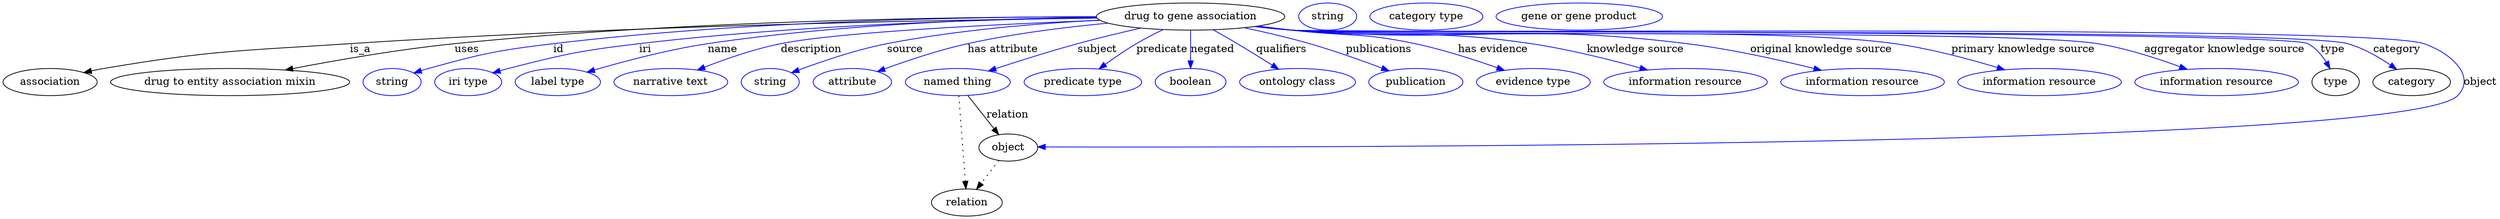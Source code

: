 digraph {
	graph [bb="0,0,3307.4,283"];
	node [label="\N"];
	"drug to gene association"	[height=0.5,
		label="drug to gene association",
		pos="1575.4,265",
		width=3.4664];
	association	[height=0.5,
		pos="62.394,178",
		width=1.7332];
	"drug to gene association" -> association	[label=is_a,
		lp="474.39,221.5",
		pos="e,106.9,190.62 1451.1,262.9 1245,260.45 819.6,252.73 460.39,229 314.64,219.37 277.41,220.4 133.39,196 128.01,195.09 122.42,194 116.85,\
192.82"];
	"drug to entity association mixin"	[height=0.5,
		pos="301.39,178",
		width=4.4052];
	"drug to gene association" -> "drug to entity association mixin"	[label=uses,
		lp="615.89,221.5",
		pos="e,374.51,194.01 1450.2,264.72 1264.2,264.61 903.88,259.87 599.39,229 526.37,221.6 444.16,207.35 384.61,195.95"];
	id	[color=blue,
		height=0.5,
		label=string,
		pos="516.39,178",
		width=1.0652];
	"drug to gene association" -> id	[color=blue,
		label=id,
		lp="737.39,221.5",
		pos="e,545.12,189.93 1450.4,264.85 1285,264.6 984.8,259.37 730.39,229 655.7,220.08 636.92,215.94 564.39,196 561.24,195.13 558,194.16 \
554.75,193.13",
		style=solid];
	iri	[color=blue,
		height=0.5,
		label="iri type",
		pos="617.39,178",
		width=1.2277];
	"drug to gene association" -> iri	[color=blue,
		label=iri,
		lp="852.39,221.5",
		pos="e,650.01,190.15 1451.1,263.32 1305.3,261.31 1056.5,254.07 844.39,229 766.23,219.76 746.68,215.39 670.39,196 666.97,195.13 663.43,\
194.16 659.9,193.14",
		style=solid];
	name	[color=blue,
		height=0.5,
		label="label type",
		pos="736.39,178",
		width=1.5707];
	"drug to gene association" -> name	[color=blue,
		label=name,
		lp="955.39,221.5",
		pos="e,775.21,191.14 1450.5,264.11 1321,262.6 1113,255.64 935.39,229 883.27,221.18 824.92,205.7 784.96,194.02",
		style=solid];
	description	[color=blue,
		height=0.5,
		label="narrative text",
		pos="886.39,178",
		width=2.0943];
	"drug to gene association" -> description	[color=blue,
		label=description,
		lp="1072.9,221.5",
		pos="e,921.66,194.04 1455.5,259.98 1320.7,254.81 1110.4,244.58 1032.4,229 997.61,222.05 959.76,208.92 931.31,197.85",
		style=solid];
	source	[color=blue,
		height=0.5,
		label=string,
		pos="1018.4,178",
		width=1.0652];
	"drug to gene association" -> source	[color=blue,
		label=source,
		lp="1196.4,221.5",
		pos="e,1046.5,190.42 1455,260.23 1374.4,256.08 1266.3,247.34 1172.4,229 1131.7,221.05 1086.8,205.66 1056,194.04",
		style=solid];
	"has attribute"	[color=blue,
		height=0.5,
		label=attribute,
		pos="1126.4,178",
		width=1.4443];
	"drug to gene association" -> "has attribute"	[color=blue,
		label="has attribute",
		lp="1326.4,221.5",
		pos="e,1159.6,191.97 1465.9,256.27 1409.7,250.99 1340.4,242.44 1279.4,229 1241.3,220.62 1199.4,206.54 1169,195.45",
		style=solid];
	subject	[color=blue,
		height=0.5,
		label="named thing",
		pos="1266.4,178",
		width=1.9318];
	"drug to gene association" -> subject	[color=blue,
		label=subject,
		lp="1451.4,221.5",
		pos="e,1307,192.7 1509,249.65 1482.9,243.69 1452.6,236.44 1425.4,229 1388.7,218.98 1347.9,206.08 1316.7,195.9",
		style=solid];
	predicate	[color=blue,
		height=0.5,
		label="predicate type",
		pos="1432.4,178",
		width=2.1665];
	"drug to gene association" -> predicate	[color=blue,
		label=predicate,
		lp="1537.4,221.5",
		pos="e,1453.9,195.48 1538.9,247.67 1527.3,242.12 1514.6,235.64 1503.4,229 1489.4,220.72 1474.5,210.52 1462.1,201.5",
		style=solid];
	negated	[color=blue,
		height=0.5,
		label=boolean,
		pos="1575.4,178",
		width=1.2999];
	"drug to gene association" -> negated	[color=blue,
		label=negated,
		lp="1604.4,221.5",
		pos="e,1575.4,196.18 1575.4,246.8 1575.4,235.16 1575.4,219.55 1575.4,206.24",
		style=solid];
	qualifiers	[color=blue,
		height=0.5,
		label="ontology class",
		pos="1716.4,178",
		width=2.1304];
	"drug to gene association" -> qualifiers	[color=blue,
		label=qualifiers,
		lp="1695.9,221.5",
		pos="e,1691.7,195.09 1605.5,247.39 1615.7,241.67 1627.1,235.16 1637.4,229 1652.5,219.98 1668.9,209.64 1682.9,200.72",
		style=solid];
	publications	[color=blue,
		height=0.5,
		label=publication,
		pos="1873.4,178",
		width=1.7332];
	"drug to gene association" -> publications	[color=blue,
		label=publications,
		lp="1824.4,221.5",
		pos="e,1838.1,192.98 1646.7,250.19 1674,244.38 1705.3,237.09 1733.4,229 1765.6,219.71 1801.3,206.96 1828.5,196.66",
		style=solid];
	"has evidence"	[color=blue,
		height=0.5,
		label="evidence type",
		pos="2029.4,178",
		width=2.0943];
	"drug to gene association" -> "has evidence"	[color=blue,
		label="has evidence",
		lp="1975.9,221.5",
		pos="e,1990.9,193.61 1665.1,252.41 1679.9,250.56 1695.1,248.7 1709.4,247 1781.8,238.41 1801.1,244.13 1872.4,229 1909.6,221.09 1950.6,\
207.89 1981.3,197.04",
		style=solid];
	"knowledge source"	[color=blue,
		height=0.5,
		label="information resource",
		pos="2231.4,178",
		width=3.015];
	"drug to gene association" -> "knowledge source"	[color=blue,
		label="knowledge source",
		lp="2164.9,221.5",
		pos="e,2180.9,194.04 1662.5,252.06 1678.1,250.17 1694.2,248.39 1709.4,247 1849.9,234.11 1886.8,249.81 2026.4,229 2075.8,221.64 2130.7,\
207.95 2171.2,196.75",
		style=solid];
	"original knowledge source"	[color=blue,
		height=0.5,
		label="information resource",
		pos="2466.4,178",
		width=3.015];
	"drug to gene association" -> "original knowledge source"	[color=blue,
		label="original knowledge source",
		lp="2411.4,221.5",
		pos="e,2411.8,193.59 1661.4,251.9 1677.3,250 1693.9,248.25 1709.4,247 1941.7,228.32 2002.1,257.56 2233.4,229 2291,221.89 2355.4,207.57 \
2401.8,196.07",
		style=solid];
	"primary knowledge source"	[color=blue,
		height=0.5,
		label="information resource",
		pos="2701.4,178",
		width=3.015];
	"drug to gene association" -> "primary knowledge source"	[color=blue,
		label="primary knowledge source",
		lp="2679.4,221.5",
		pos="e,2655.1,194.31 1660.7,251.83 1676.8,249.91 1693.6,248.18 1709.4,247 1886.7,233.79 2333.3,253.57 2509.4,229 2555.9,222.51 2607.3,\
208.76 2645.2,197.31",
		style=solid];
	"aggregator knowledge source"	[color=blue,
		height=0.5,
		label="information resource",
		pos="2936.4,178",
		width=3.015];
	"drug to gene association" -> "aggregator knowledge source"	[color=blue,
		label="aggregator knowledge source",
		lp="2946.9,221.5",
		pos="e,2897.2,194.89 1660.3,251.8 1676.6,249.87 1693.5,248.14 1709.4,247 1827.9,238.51 2661.1,248.12 2778.4,229 2815.9,222.88 2856.8,\
209.75 2887.6,198.48",
		style=solid];
	type	[height=0.5,
		pos="3094.4,178",
		width=0.86659];
	"drug to gene association" -> type	[color=blue,
		label=type,
		lp="3090.4,221.5",
		pos="e,3087,195.75 1660.3,251.76 1676.6,249.83 1693.5,248.11 1709.4,247 1746.8,244.39 3024.1,246.08 3057.4,229 3067.7,223.7 3075.9,214.02 \
3081.9,204.58",
		style=solid];
	category	[height=0.5,
		pos="3195.4,178",
		width=1.4263];
	"drug to gene association" -> category	[color=blue,
		label=category,
		lp="3175.9,221.5",
		pos="e,3175.5,194.79 1660.3,251.75 1676.6,249.83 1693.5,248.11 1709.4,247 1787,241.59 3035.4,249.93 3110.4,229 3130.8,223.29 3151.4,211.38 \
3167.2,200.61",
		style=solid];
	object	[height=0.5,
		pos="1333.4,91",
		width=1.0832];
	"drug to gene association" -> object	[color=blue,
		label=object,
		lp="3285.4,178",
		pos="e,1372.5,91.862 1660.3,251.74 1676.6,249.82 1693.5,248.1 1709.4,247 1792.6,241.24 3132.4,255.86 3211.4,229 3245.8,217.29 3280.7,\
186.17 3255.4,160 3188.4,90.627 1677.1,91.085 1382.8,91.834",
		style=solid];
	subject -> object	[label=relation,
		lp="1332.4,134.5",
		pos="e,1320.6,108.18 1279.6,160.21 1289.5,147.71 1303.1,130.45 1314.1,116.43"];
	relation	[height=0.5,
		pos="1278.4,18",
		width=1.2999];
	subject -> relation	[pos="e,1277.1,36.188 1267.7,159.79 1269.8,132.48 1273.8,78.994 1276.3,46.38",
		style=dotted];
	association_type	[color=blue,
		height=0.5,
		label=string,
		pos="1756.4,265",
		width=1.0652];
	association_category	[color=blue,
		height=0.5,
		label="category type",
		pos="1887.4,265",
		width=2.0762];
	object -> relation	[pos="e,1291.2,35.54 1320.9,73.889 1314,64.939 1305.2,53.617 1297.4,43.584",
		style=dotted];
	"drug to gene association_object"	[color=blue,
		height=0.5,
		label="gene or gene product",
		pos="2090.4,265",
		width=3.0692];
}
